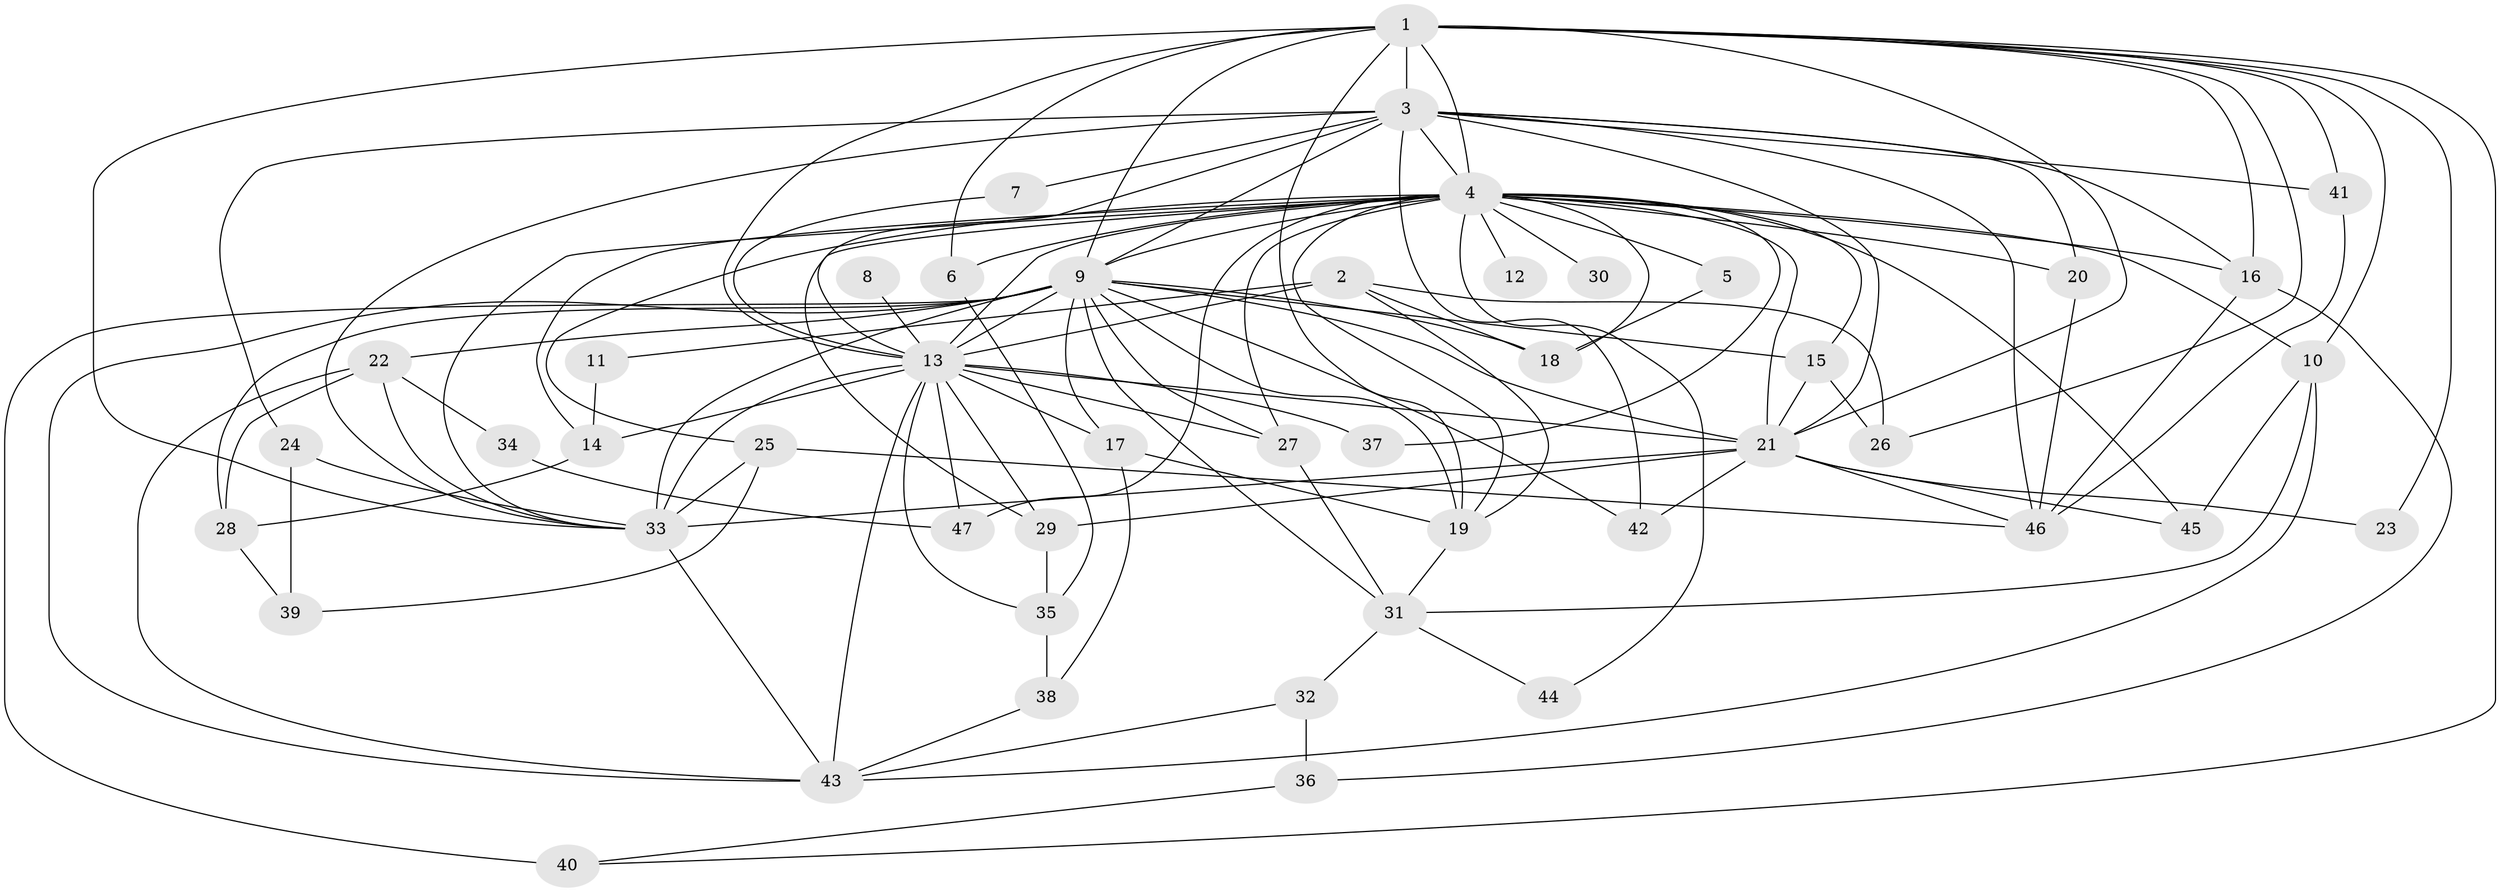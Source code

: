 // original degree distribution, {17: 0.010638297872340425, 33: 0.010638297872340425, 20: 0.010638297872340425, 13: 0.02127659574468085, 15: 0.010638297872340425, 14: 0.010638297872340425, 25: 0.010638297872340425, 19: 0.010638297872340425, 18: 0.010638297872340425, 4: 0.07446808510638298, 6: 0.0425531914893617, 3: 0.18085106382978725, 5: 0.06382978723404255, 2: 0.5212765957446809, 8: 0.010638297872340425}
// Generated by graph-tools (version 1.1) at 2025/01/03/09/25 03:01:21]
// undirected, 47 vertices, 122 edges
graph export_dot {
graph [start="1"]
  node [color=gray90,style=filled];
  1;
  2;
  3;
  4;
  5;
  6;
  7;
  8;
  9;
  10;
  11;
  12;
  13;
  14;
  15;
  16;
  17;
  18;
  19;
  20;
  21;
  22;
  23;
  24;
  25;
  26;
  27;
  28;
  29;
  30;
  31;
  32;
  33;
  34;
  35;
  36;
  37;
  38;
  39;
  40;
  41;
  42;
  43;
  44;
  45;
  46;
  47;
  1 -- 3 [weight=2.0];
  1 -- 4 [weight=2.0];
  1 -- 6 [weight=1.0];
  1 -- 9 [weight=6.0];
  1 -- 10 [weight=2.0];
  1 -- 13 [weight=2.0];
  1 -- 16 [weight=1.0];
  1 -- 19 [weight=1.0];
  1 -- 21 [weight=2.0];
  1 -- 23 [weight=1.0];
  1 -- 26 [weight=1.0];
  1 -- 33 [weight=2.0];
  1 -- 40 [weight=1.0];
  1 -- 41 [weight=1.0];
  2 -- 11 [weight=1.0];
  2 -- 13 [weight=1.0];
  2 -- 18 [weight=1.0];
  2 -- 19 [weight=1.0];
  2 -- 26 [weight=1.0];
  3 -- 4 [weight=2.0];
  3 -- 7 [weight=1.0];
  3 -- 9 [weight=3.0];
  3 -- 13 [weight=1.0];
  3 -- 16 [weight=1.0];
  3 -- 20 [weight=1.0];
  3 -- 21 [weight=2.0];
  3 -- 24 [weight=1.0];
  3 -- 33 [weight=1.0];
  3 -- 41 [weight=1.0];
  3 -- 42 [weight=1.0];
  3 -- 46 [weight=1.0];
  4 -- 5 [weight=1.0];
  4 -- 6 [weight=1.0];
  4 -- 9 [weight=3.0];
  4 -- 10 [weight=1.0];
  4 -- 12 [weight=1.0];
  4 -- 13 [weight=1.0];
  4 -- 14 [weight=1.0];
  4 -- 15 [weight=1.0];
  4 -- 16 [weight=1.0];
  4 -- 18 [weight=1.0];
  4 -- 19 [weight=1.0];
  4 -- 20 [weight=2.0];
  4 -- 21 [weight=3.0];
  4 -- 25 [weight=1.0];
  4 -- 27 [weight=1.0];
  4 -- 29 [weight=1.0];
  4 -- 30 [weight=1.0];
  4 -- 33 [weight=1.0];
  4 -- 37 [weight=1.0];
  4 -- 44 [weight=1.0];
  4 -- 45 [weight=1.0];
  4 -- 47 [weight=1.0];
  5 -- 18 [weight=1.0];
  6 -- 35 [weight=1.0];
  7 -- 13 [weight=1.0];
  8 -- 13 [weight=1.0];
  9 -- 13 [weight=4.0];
  9 -- 15 [weight=1.0];
  9 -- 17 [weight=1.0];
  9 -- 18 [weight=3.0];
  9 -- 19 [weight=1.0];
  9 -- 21 [weight=4.0];
  9 -- 22 [weight=1.0];
  9 -- 27 [weight=2.0];
  9 -- 28 [weight=2.0];
  9 -- 31 [weight=1.0];
  9 -- 33 [weight=4.0];
  9 -- 40 [weight=2.0];
  9 -- 42 [weight=1.0];
  9 -- 43 [weight=2.0];
  10 -- 31 [weight=1.0];
  10 -- 43 [weight=1.0];
  10 -- 45 [weight=1.0];
  11 -- 14 [weight=1.0];
  13 -- 14 [weight=1.0];
  13 -- 17 [weight=1.0];
  13 -- 21 [weight=1.0];
  13 -- 27 [weight=1.0];
  13 -- 29 [weight=1.0];
  13 -- 33 [weight=2.0];
  13 -- 35 [weight=1.0];
  13 -- 37 [weight=1.0];
  13 -- 43 [weight=1.0];
  13 -- 47 [weight=3.0];
  14 -- 28 [weight=1.0];
  15 -- 21 [weight=1.0];
  15 -- 26 [weight=1.0];
  16 -- 36 [weight=1.0];
  16 -- 46 [weight=1.0];
  17 -- 19 [weight=1.0];
  17 -- 38 [weight=1.0];
  19 -- 31 [weight=1.0];
  20 -- 46 [weight=1.0];
  21 -- 23 [weight=1.0];
  21 -- 29 [weight=1.0];
  21 -- 33 [weight=1.0];
  21 -- 42 [weight=1.0];
  21 -- 45 [weight=1.0];
  21 -- 46 [weight=1.0];
  22 -- 28 [weight=1.0];
  22 -- 33 [weight=1.0];
  22 -- 34 [weight=1.0];
  22 -- 43 [weight=1.0];
  24 -- 33 [weight=1.0];
  24 -- 39 [weight=1.0];
  25 -- 33 [weight=1.0];
  25 -- 39 [weight=1.0];
  25 -- 46 [weight=1.0];
  27 -- 31 [weight=1.0];
  28 -- 39 [weight=1.0];
  29 -- 35 [weight=1.0];
  31 -- 32 [weight=1.0];
  31 -- 44 [weight=1.0];
  32 -- 36 [weight=1.0];
  32 -- 43 [weight=1.0];
  33 -- 43 [weight=1.0];
  34 -- 47 [weight=1.0];
  35 -- 38 [weight=1.0];
  36 -- 40 [weight=1.0];
  38 -- 43 [weight=1.0];
  41 -- 46 [weight=1.0];
}
